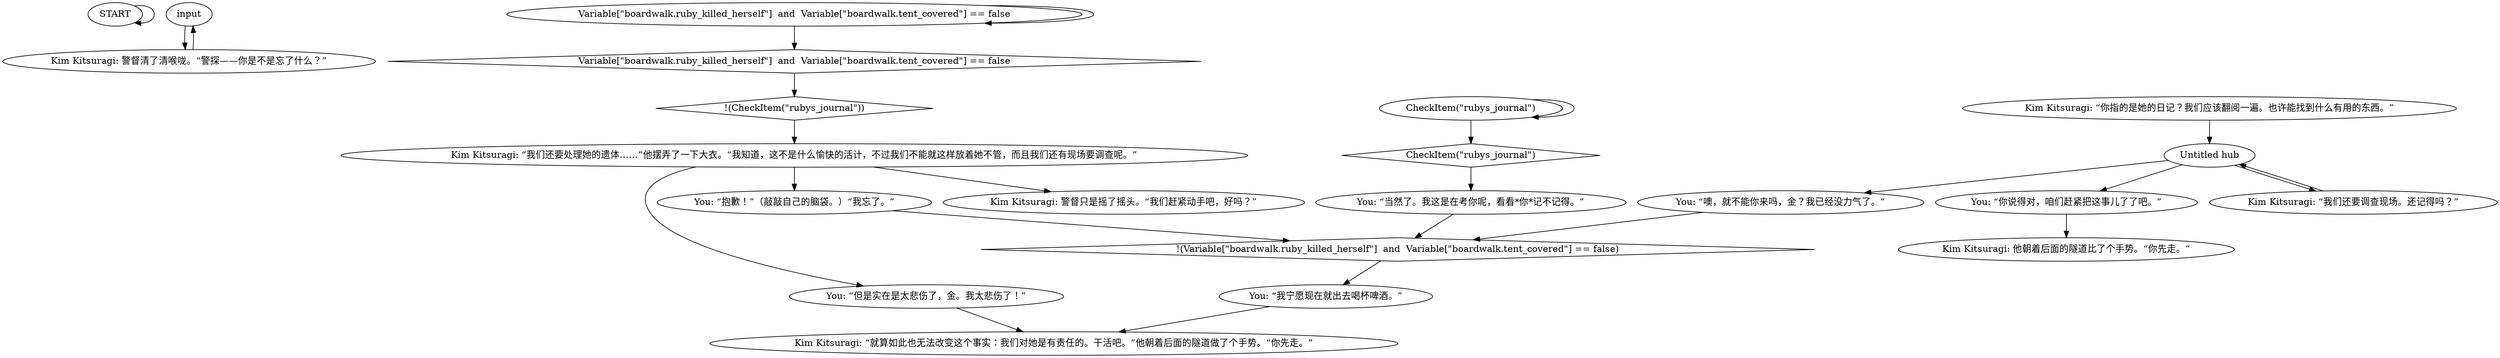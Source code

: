 # LAIR / Door to Outside
# This prevents the player from leaving the main lair -- only fires if they have dealt with Ruby but not read her journal.
# ==================================================
digraph G {
	  0 [label="START"];
	  1 [label="input"];
	  2 [label="Variable[\"boardwalk.ruby_killed_herself\"]  and  Variable[\"boardwalk.tent_covered\"] == false"];
	  3 [label="Variable[\"boardwalk.ruby_killed_herself\"]  and  Variable[\"boardwalk.tent_covered\"] == false", shape=diamond];
	  4 [label="!(Variable[\"boardwalk.ruby_killed_herself\"]  and  Variable[\"boardwalk.tent_covered\"] == false)", shape=diamond];
	  5 [label="Kim Kitsuragi: 警督只是摇了摇头。“我们赶紧动手吧，好吗？”"];
	  6 [label="You: “你说得对，咱们赶紧把这事儿了了吧。”"];
	  7 [label="You: “抱歉！”（敲敲自己的脑袋。）“我忘了。”"];
	  8 [label="You: “我宁愿现在就出去喝杯啤酒。”"];
	  9 [label="CheckItem(\"rubys_journal\")"];
	  10 [label="CheckItem(\"rubys_journal\")", shape=diamond];
	  11 [label="!(CheckItem(\"rubys_journal\"))", shape=diamond];
	  12 [label="Kim Kitsuragi: “我们还要处理她的遗体……”他摆弄了一下大衣。“我知道，这不是什么愉快的活计，不过我们不能就这样放着她不管，而且我们还有现场要调查呢。”"];
	  13 [label="Kim Kitsuragi: “我们还要调查现场。还记得吗？”"];
	  14 [label="You: “当然了。我这是在考你呢，看看*你*记不记得。”"];
	  15 [label="Kim Kitsuragi: “你指的是她的日记？我们应该翻阅一遍。也许能找到什么有用的东西。”"];
	  16 [label="Kim Kitsuragi: “就算如此也无法改变这个事实：我们对她是有责任的。干活吧。”他朝着后面的隧道做了个手势。“你先走。”"];
	  17 [label="You: “噢，就不能你来吗，金？我已经没力气了。”"];
	  18 [label="Kim Kitsuragi: 他朝着后面的隧道比了个手势。“你先走。”"];
	  19 [label="Kim Kitsuragi: 警督清了清喉咙。“警探——你是不是忘了什么？”"];
	  20 [label="Untitled hub"];
	  21 [label="You: “但是实在是太悲伤了，金。我太悲伤了！”"];
	  0 -> 0
	  1 -> 19
	  2 -> 2
	  2 -> 3
	  3 -> 11
	  4 -> 8
	  6 -> 18
	  7 -> 4
	  8 -> 16
	  9 -> 9
	  9 -> 10
	  10 -> 14
	  11 -> 12
	  12 -> 5
	  12 -> 21
	  12 -> 7
	  13 -> 20
	  14 -> 4
	  15 -> 20
	  17 -> 4
	  19 -> 1
	  20 -> 17
	  20 -> 13
	  20 -> 6
	  21 -> 16
}

